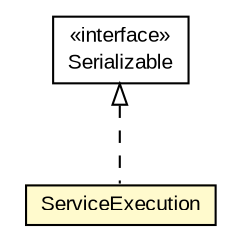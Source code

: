 #!/usr/local/bin/dot
#
# Class diagram 
# Generated by UMLGraph version 5.3 (http://www.umlgraph.org/)
#

digraph G {
	edge [fontname="arial",fontsize=10,labelfontname="arial",labelfontsize=10];
	node [fontname="arial",fontsize=10,shape=plaintext];
	nodesep=0.25;
	ranksep=0.5;
	// context.arch.logging.hibernate.ServiceExecution
	c161501 [label=<<table title="context.arch.logging.hibernate.ServiceExecution" border="0" cellborder="1" cellspacing="0" cellpadding="2" port="p" bgcolor="lemonChiffon" href="./ServiceExecution.html">
		<tr><td><table border="0" cellspacing="0" cellpadding="1">
<tr><td align="center" balign="center"> ServiceExecution </td></tr>
		</table></td></tr>
		</table>>, fontname="arial", fontcolor="black", fontsize=10.0];
	//context.arch.logging.hibernate.ServiceExecution implements java.io.Serializable
	c161515:p -> c161501:p [dir=back,arrowtail=empty,style=dashed];
	// java.io.Serializable
	c161515 [label=<<table title="java.io.Serializable" border="0" cellborder="1" cellspacing="0" cellpadding="2" port="p" href="http://java.sun.com/j2se/1.4.2/docs/api/java/io/Serializable.html">
		<tr><td><table border="0" cellspacing="0" cellpadding="1">
<tr><td align="center" balign="center"> &#171;interface&#187; </td></tr>
<tr><td align="center" balign="center"> Serializable </td></tr>
		</table></td></tr>
		</table>>, fontname="arial", fontcolor="black", fontsize=10.0];
}

